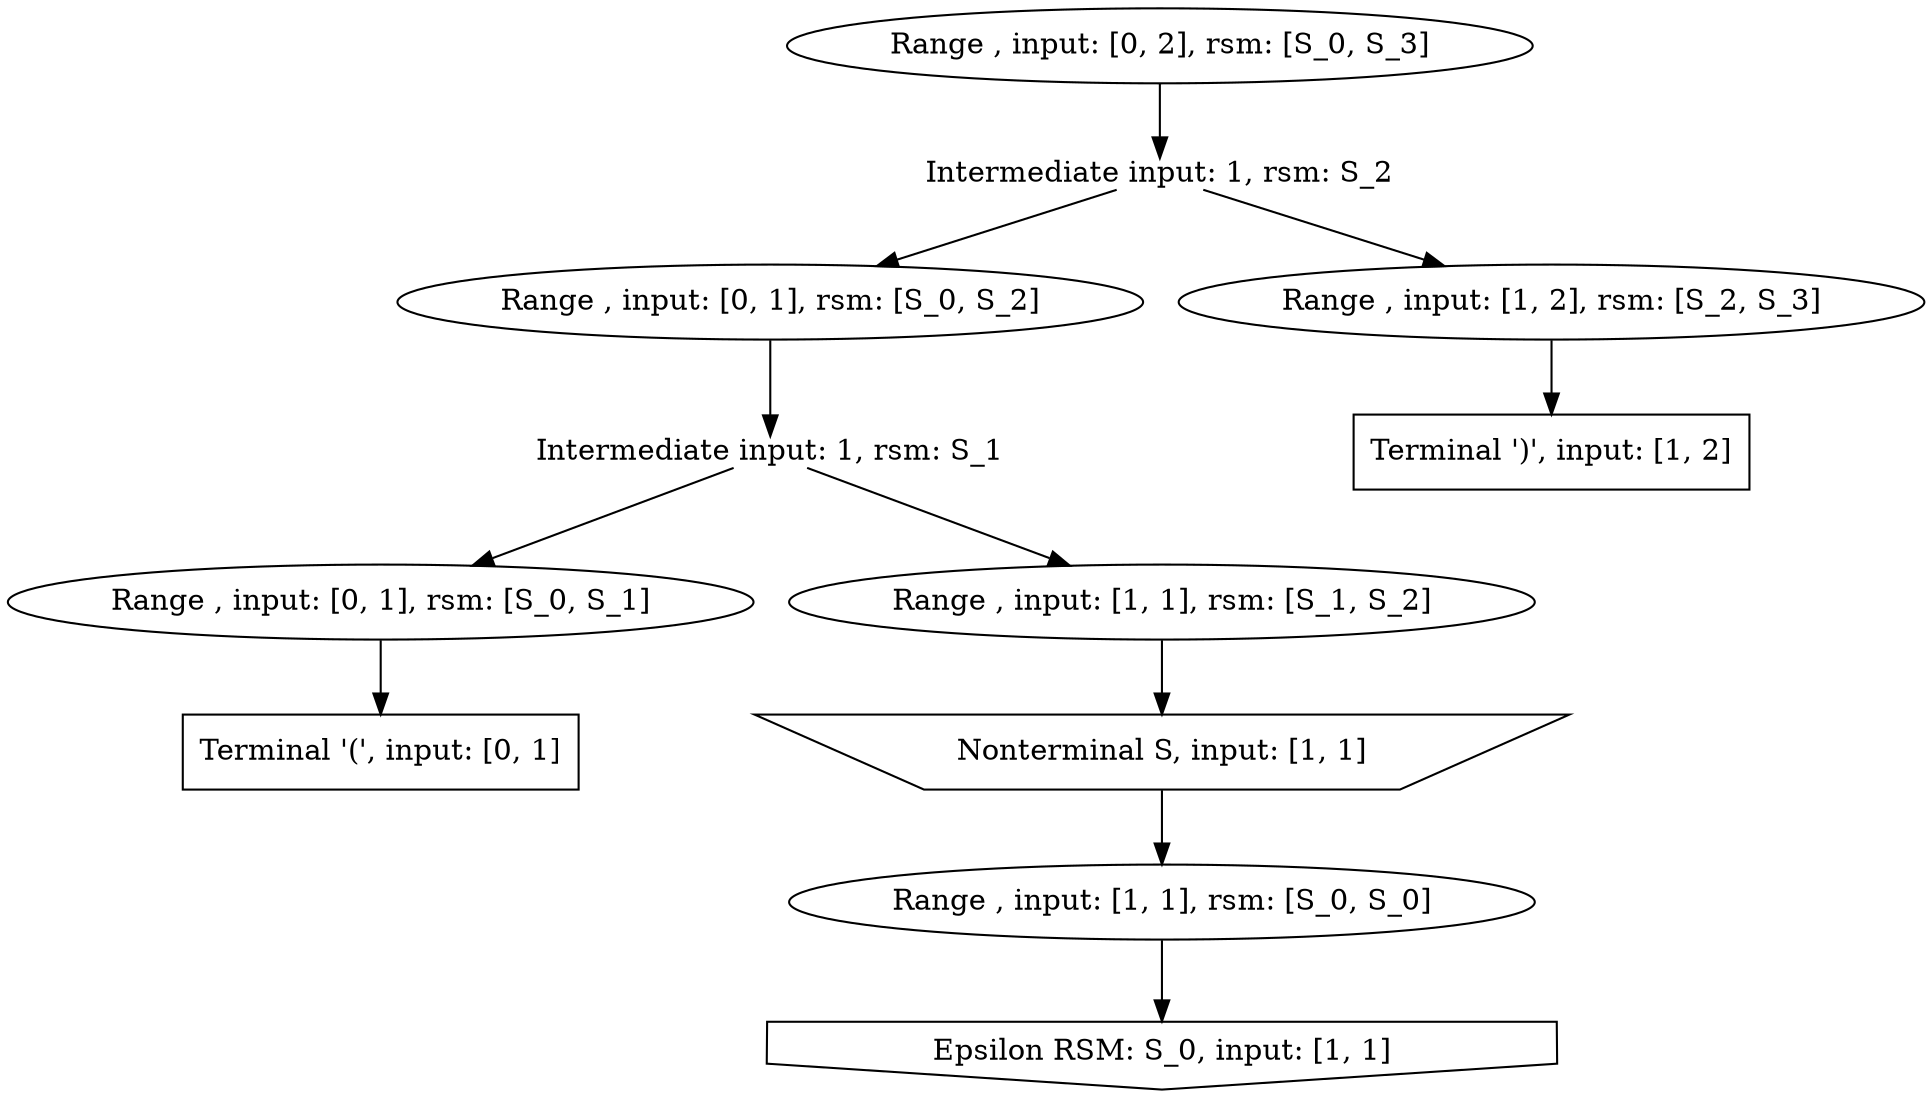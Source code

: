 digraph g {
labelloc="t"
label=""
0 [label = "Epsilon RSM: S_0, input: [1, 1]", shape = invhouse]
1 [label = "Intermediate input: 1, rsm: S_1", shape = plain]
2 [label = "Intermediate input: 1, rsm: S_2", shape = plain]
3 [label = "Nonterminal S, input: [1, 1]", shape = invtrapezium]
4 [label = "Range , input: [0, 1], rsm: [S_0, S_1]", shape = ellipse]
5 [label = "Range , input: [0, 1], rsm: [S_0, S_2]", shape = ellipse]
6 [label = "Range , input: [0, 2], rsm: [S_0, S_3]", shape = ellipse]
7 [label = "Range , input: [1, 1], rsm: [S_0, S_0]", shape = ellipse]
8 [label = "Range , input: [1, 1], rsm: [S_1, S_2]", shape = ellipse]
9 [label = "Range , input: [1, 2], rsm: [S_2, S_3]", shape = ellipse]
10 [label = "Terminal '(', input: [0, 1]", shape = rectangle]
11 [label = "Terminal ')', input: [1, 2]", shape = rectangle]
1->4
1->8
2->5
2->9
3->7
4->10
5->1
6->2
7->0
8->3
9->11
}
